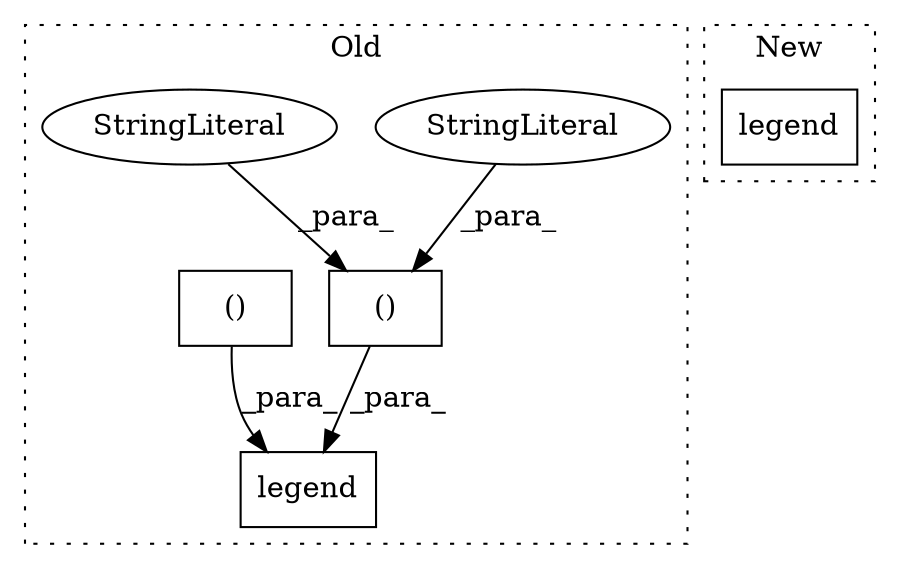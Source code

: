digraph G {
subgraph cluster0 {
1 [label="()" a="106" s="921" l="25" shape="box"];
3 [label="StringLiteral" a="45" s="939" l="7" shape="ellipse"];
4 [label="StringLiteral" a="45" s="921" l="5" shape="ellipse"];
5 [label="legend" a="32" s="871,946" l="12,2" shape="box"];
6 [label="()" a="106" s="437" l="62" shape="box"];
label = "Old";
style="dotted";
}
subgraph cluster1 {
2 [label="legend" a="32" s="971" l="8" shape="box"];
label = "New";
style="dotted";
}
1 -> 5 [label="_para_"];
3 -> 1 [label="_para_"];
4 -> 1 [label="_para_"];
6 -> 5 [label="_para_"];
}